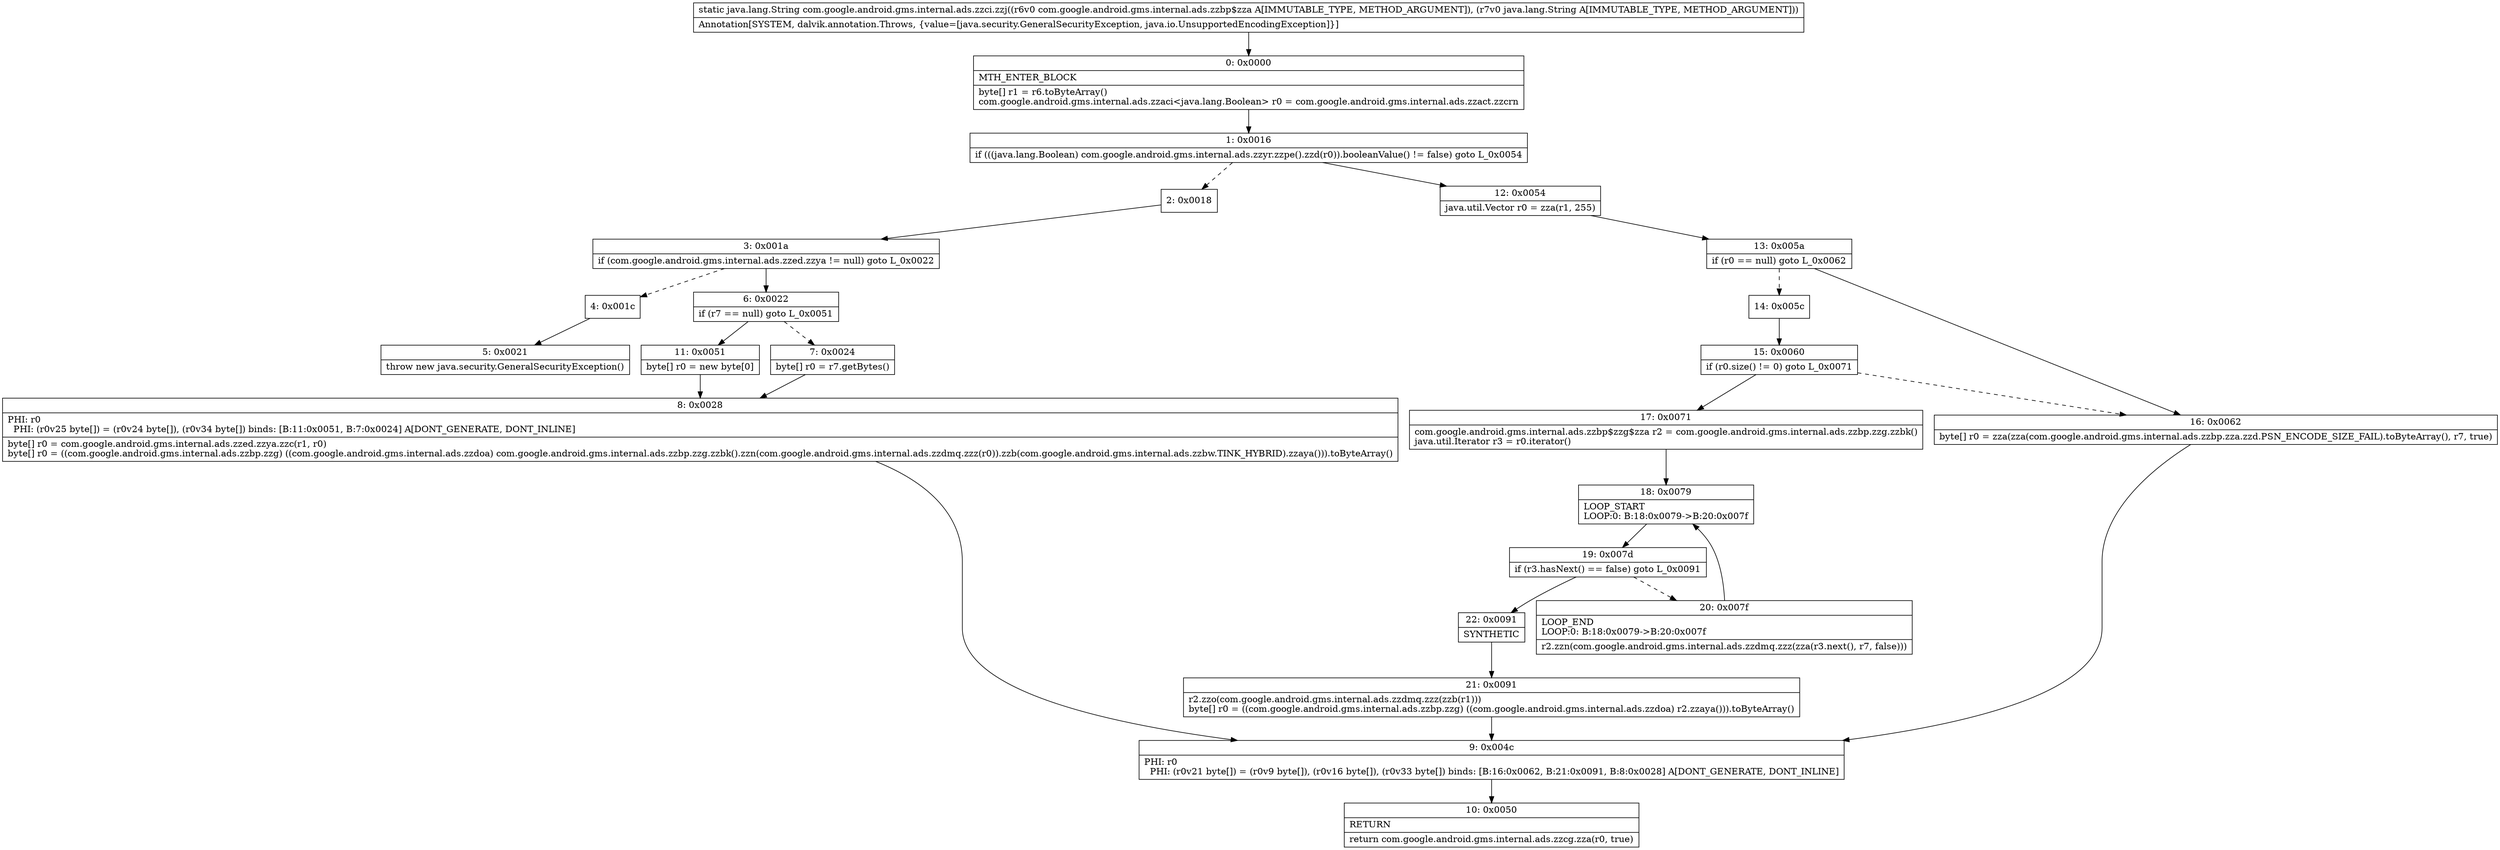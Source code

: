 digraph "CFG forcom.google.android.gms.internal.ads.zzci.zzj(Lcom\/google\/android\/gms\/internal\/ads\/zzbp$zza;Ljava\/lang\/String;)Ljava\/lang\/String;" {
Node_0 [shape=record,label="{0\:\ 0x0000|MTH_ENTER_BLOCK\l|byte[] r1 = r6.toByteArray()\lcom.google.android.gms.internal.ads.zzaci\<java.lang.Boolean\> r0 = com.google.android.gms.internal.ads.zzact.zzcrn\l}"];
Node_1 [shape=record,label="{1\:\ 0x0016|if (((java.lang.Boolean) com.google.android.gms.internal.ads.zzyr.zzpe().zzd(r0)).booleanValue() != false) goto L_0x0054\l}"];
Node_2 [shape=record,label="{2\:\ 0x0018}"];
Node_3 [shape=record,label="{3\:\ 0x001a|if (com.google.android.gms.internal.ads.zzed.zzya != null) goto L_0x0022\l}"];
Node_4 [shape=record,label="{4\:\ 0x001c}"];
Node_5 [shape=record,label="{5\:\ 0x0021|throw new java.security.GeneralSecurityException()\l}"];
Node_6 [shape=record,label="{6\:\ 0x0022|if (r7 == null) goto L_0x0051\l}"];
Node_7 [shape=record,label="{7\:\ 0x0024|byte[] r0 = r7.getBytes()\l}"];
Node_8 [shape=record,label="{8\:\ 0x0028|PHI: r0 \l  PHI: (r0v25 byte[]) = (r0v24 byte[]), (r0v34 byte[]) binds: [B:11:0x0051, B:7:0x0024] A[DONT_GENERATE, DONT_INLINE]\l|byte[] r0 = com.google.android.gms.internal.ads.zzed.zzya.zzc(r1, r0)\lbyte[] r0 = ((com.google.android.gms.internal.ads.zzbp.zzg) ((com.google.android.gms.internal.ads.zzdoa) com.google.android.gms.internal.ads.zzbp.zzg.zzbk().zzn(com.google.android.gms.internal.ads.zzdmq.zzz(r0)).zzb(com.google.android.gms.internal.ads.zzbw.TINK_HYBRID).zzaya())).toByteArray()\l}"];
Node_9 [shape=record,label="{9\:\ 0x004c|PHI: r0 \l  PHI: (r0v21 byte[]) = (r0v9 byte[]), (r0v16 byte[]), (r0v33 byte[]) binds: [B:16:0x0062, B:21:0x0091, B:8:0x0028] A[DONT_GENERATE, DONT_INLINE]\l}"];
Node_10 [shape=record,label="{10\:\ 0x0050|RETURN\l|return com.google.android.gms.internal.ads.zzcg.zza(r0, true)\l}"];
Node_11 [shape=record,label="{11\:\ 0x0051|byte[] r0 = new byte[0]\l}"];
Node_12 [shape=record,label="{12\:\ 0x0054|java.util.Vector r0 = zza(r1, 255)\l}"];
Node_13 [shape=record,label="{13\:\ 0x005a|if (r0 == null) goto L_0x0062\l}"];
Node_14 [shape=record,label="{14\:\ 0x005c}"];
Node_15 [shape=record,label="{15\:\ 0x0060|if (r0.size() != 0) goto L_0x0071\l}"];
Node_16 [shape=record,label="{16\:\ 0x0062|byte[] r0 = zza(zza(com.google.android.gms.internal.ads.zzbp.zza.zzd.PSN_ENCODE_SIZE_FAIL).toByteArray(), r7, true)\l}"];
Node_17 [shape=record,label="{17\:\ 0x0071|com.google.android.gms.internal.ads.zzbp$zzg$zza r2 = com.google.android.gms.internal.ads.zzbp.zzg.zzbk()\ljava.util.Iterator r3 = r0.iterator()\l}"];
Node_18 [shape=record,label="{18\:\ 0x0079|LOOP_START\lLOOP:0: B:18:0x0079\-\>B:20:0x007f\l}"];
Node_19 [shape=record,label="{19\:\ 0x007d|if (r3.hasNext() == false) goto L_0x0091\l}"];
Node_20 [shape=record,label="{20\:\ 0x007f|LOOP_END\lLOOP:0: B:18:0x0079\-\>B:20:0x007f\l|r2.zzn(com.google.android.gms.internal.ads.zzdmq.zzz(zza(r3.next(), r7, false)))\l}"];
Node_21 [shape=record,label="{21\:\ 0x0091|r2.zzo(com.google.android.gms.internal.ads.zzdmq.zzz(zzb(r1)))\lbyte[] r0 = ((com.google.android.gms.internal.ads.zzbp.zzg) ((com.google.android.gms.internal.ads.zzdoa) r2.zzaya())).toByteArray()\l}"];
Node_22 [shape=record,label="{22\:\ 0x0091|SYNTHETIC\l}"];
MethodNode[shape=record,label="{static java.lang.String com.google.android.gms.internal.ads.zzci.zzj((r6v0 com.google.android.gms.internal.ads.zzbp$zza A[IMMUTABLE_TYPE, METHOD_ARGUMENT]), (r7v0 java.lang.String A[IMMUTABLE_TYPE, METHOD_ARGUMENT]))  | Annotation[SYSTEM, dalvik.annotation.Throws, \{value=[java.security.GeneralSecurityException, java.io.UnsupportedEncodingException]\}]\l}"];
MethodNode -> Node_0;
Node_0 -> Node_1;
Node_1 -> Node_2[style=dashed];
Node_1 -> Node_12;
Node_2 -> Node_3;
Node_3 -> Node_4[style=dashed];
Node_3 -> Node_6;
Node_4 -> Node_5;
Node_6 -> Node_7[style=dashed];
Node_6 -> Node_11;
Node_7 -> Node_8;
Node_8 -> Node_9;
Node_9 -> Node_10;
Node_11 -> Node_8;
Node_12 -> Node_13;
Node_13 -> Node_14[style=dashed];
Node_13 -> Node_16;
Node_14 -> Node_15;
Node_15 -> Node_16[style=dashed];
Node_15 -> Node_17;
Node_16 -> Node_9;
Node_17 -> Node_18;
Node_18 -> Node_19;
Node_19 -> Node_20[style=dashed];
Node_19 -> Node_22;
Node_20 -> Node_18;
Node_21 -> Node_9;
Node_22 -> Node_21;
}

